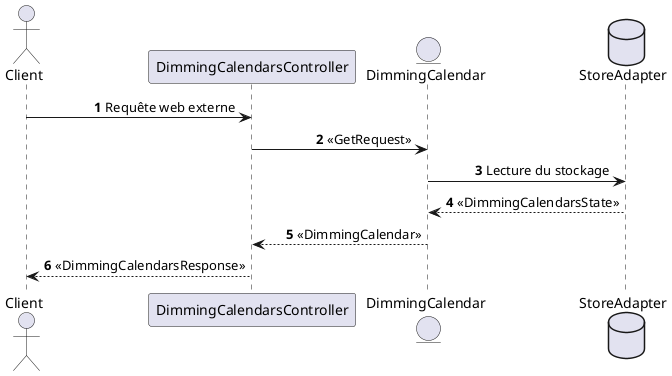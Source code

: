@startuml

autonumber
skinparam sequenceMessageAlign center
skinparam sequenceMessageAlign right

actor Client
participant DimmingCalendarsController
entity DimmingCalendar
database StoreAdapter

Client -> DimmingCalendarsController: Requête web externe
DimmingCalendarsController -> DimmingCalendar: <<GetRequest>>
DimmingCalendar -> StoreAdapter : Lecture du stockage
DimmingCalendar <-- StoreAdapter: <<DimmingCalendarsState>>
DimmingCalendarsController <-- DimmingCalendar: <<DimmingCalendar>>
Client <-- DimmingCalendarsController: <<DimmingCalendarsResponse>>

@enduml
